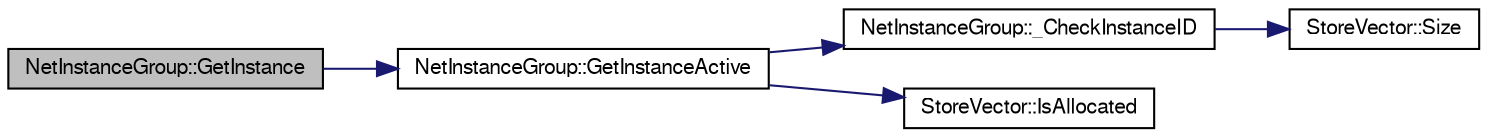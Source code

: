 digraph G
{
  edge [fontname="FreeSans",fontsize="10",labelfontname="FreeSans",labelfontsize="10"];
  node [fontname="FreeSans",fontsize="10",shape=record];
  rankdir=LR;
  Node1 [label="NetInstanceGroup::GetInstance",height=0.2,width=0.4,color="black", fillcolor="grey75", style="filled" fontcolor="black"];
  Node1 -> Node2 [color="midnightblue",fontsize="10",style="solid",fontname="FreeSans"];
  Node2 [label="NetInstanceGroup::GetInstanceActive",height=0.2,width=0.4,color="black", fillcolor="white", style="filled",URL="$class_net_instance_group.html#af6a5f08ff3e912743d9528c9ae4f0c9e"];
  Node2 -> Node3 [color="midnightblue",fontsize="10",style="solid",fontname="FreeSans"];
  Node3 [label="NetInstanceGroup::_CheckInstanceID",height=0.2,width=0.4,color="black", fillcolor="white", style="filled",URL="$class_net_instance_group.html#a4cfea09f75bf5e94bb68b30e38ba4fe3"];
  Node3 -> Node4 [color="midnightblue",fontsize="10",style="solid",fontname="FreeSans"];
  Node4 [label="StoreVector::Size",height=0.2,width=0.4,color="black", fillcolor="white", style="filled",URL="$class_store_vector.html#a161dc8c23affc6290c7dced3f1b77382"];
  Node2 -> Node5 [color="midnightblue",fontsize="10",style="solid",fontname="FreeSans"];
  Node5 [label="StoreVector::IsAllocated",height=0.2,width=0.4,color="black", fillcolor="white", style="filled",URL="$class_store_vector.html#ad74fc4edf8bd17c91c208943a5a820b8"];
}
